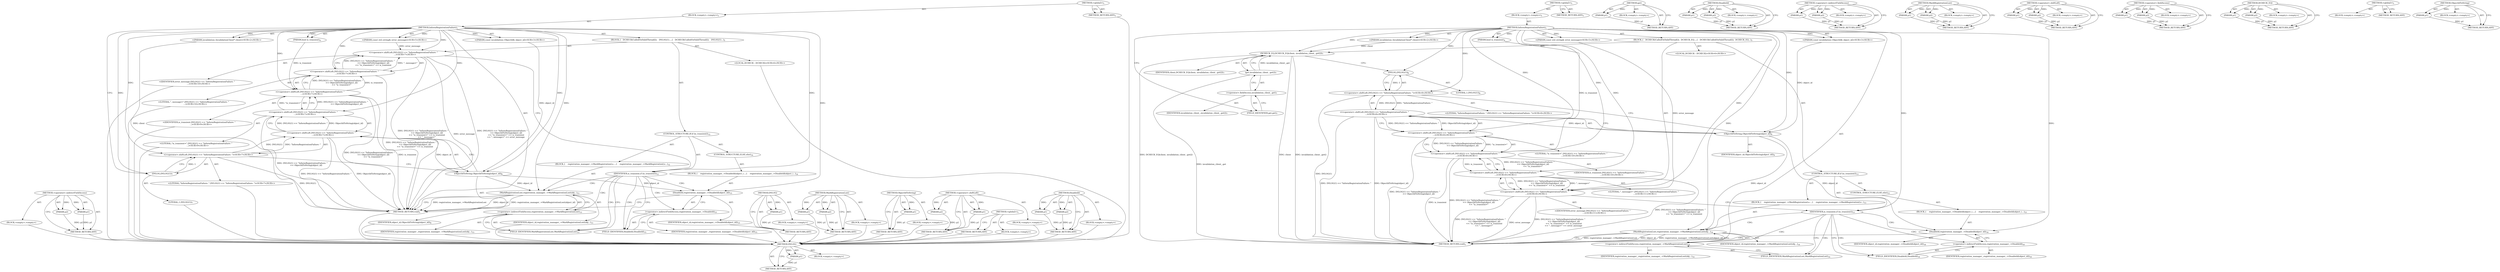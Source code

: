 digraph "ObjectIdToString" {
vulnerable_96 [label=<(METHOD,&lt;operator&gt;.indirectFieldAccess)>];
vulnerable_97 [label=<(PARAM,p1)>];
vulnerable_98 [label=<(PARAM,p2)>];
vulnerable_99 [label=<(BLOCK,&lt;empty&gt;,&lt;empty&gt;)>];
vulnerable_100 [label=<(METHOD_RETURN,ANY)>];
vulnerable_6 [label=<(METHOD,&lt;global&gt;)<SUB>1</SUB>>];
vulnerable_7 [label=<(BLOCK,&lt;empty&gt;,&lt;empty&gt;)<SUB>1</SUB>>];
vulnerable_8 [label=<(METHOD,InformRegistrationFailure)<SUB>1</SUB>>];
vulnerable_9 [label="<(PARAM,invalidation::InvalidationClient* client)<SUB>2</SUB>>"];
vulnerable_10 [label="<(PARAM,const invalidation::ObjectId&amp; object_id)<SUB>3</SUB>>"];
vulnerable_11 [label=<(PARAM,bool is_transient)<SUB>4</SUB>>];
vulnerable_12 [label="<(PARAM,const std::string&amp; error_message)<SUB>5</SUB>>"];
vulnerable_13 [label=<(BLOCK,{
   DCHECK(CalledOnValidThread());
   DVLOG(1)...,{
   DCHECK(CalledOnValidThread());
   DVLOG(1)...)<SUB>5</SUB>>];
vulnerable_14 [label="<(LOCAL,DCHECK : DCHECK)<SUB>6</SUB>>"];
vulnerable_15 [label="<(&lt;operator&gt;.shiftLeft,DVLOG(1) &lt;&lt; &quot;InformRegistrationFailure: &quot;
     ...)<SUB>7</SUB>>"];
vulnerable_16 [label="<(&lt;operator&gt;.shiftLeft,DVLOG(1) &lt;&lt; &quot;InformRegistrationFailure: &quot;
     ...)<SUB>7</SUB>>"];
vulnerable_17 [label="<(&lt;operator&gt;.shiftLeft,DVLOG(1) &lt;&lt; &quot;InformRegistrationFailure: &quot;
     ...)<SUB>7</SUB>>"];
vulnerable_18 [label="<(&lt;operator&gt;.shiftLeft,DVLOG(1) &lt;&lt; &quot;InformRegistrationFailure: &quot;
     ...)<SUB>7</SUB>>"];
vulnerable_19 [label="<(&lt;operator&gt;.shiftLeft,DVLOG(1) &lt;&lt; &quot;InformRegistrationFailure: &quot;
     ...)<SUB>7</SUB>>"];
vulnerable_20 [label="<(&lt;operator&gt;.shiftLeft,DVLOG(1) &lt;&lt; &quot;InformRegistrationFailure: &quot;)<SUB>7</SUB>>"];
vulnerable_21 [label=<(DVLOG,DVLOG(1))<SUB>7</SUB>>];
vulnerable_22 [label=<(LITERAL,1,DVLOG(1))<SUB>7</SUB>>];
vulnerable_23 [label="<(LITERAL,&quot;InformRegistrationFailure: &quot;,DVLOG(1) &lt;&lt; &quot;InformRegistrationFailure: &quot;)<SUB>7</SUB>>"];
vulnerable_24 [label=<(ObjectIdToString,ObjectIdToString(object_id))<SUB>8</SUB>>];
vulnerable_25 [label=<(IDENTIFIER,object_id,ObjectIdToString(object_id))<SUB>8</SUB>>];
vulnerable_26 [label="<(LITERAL,&quot;is_transient=&quot;,DVLOG(1) &lt;&lt; &quot;InformRegistrationFailure: &quot;
     ...)<SUB>9</SUB>>"];
vulnerable_27 [label="<(IDENTIFIER,is_transient,DVLOG(1) &lt;&lt; &quot;InformRegistrationFailure: &quot;
     ...)<SUB>9</SUB>>"];
vulnerable_28 [label="<(LITERAL,&quot;, message=&quot;,DVLOG(1) &lt;&lt; &quot;InformRegistrationFailure: &quot;
     ...)<SUB>10</SUB>>"];
vulnerable_29 [label="<(IDENTIFIER,error_message,DVLOG(1) &lt;&lt; &quot;InformRegistrationFailure: &quot;
     ...)<SUB>10</SUB>>"];
vulnerable_30 [label=<(CONTROL_STRUCTURE,IF,if (is_transient))<SUB>12</SUB>>];
vulnerable_31 [label=<(IDENTIFIER,is_transient,if (is_transient))<SUB>12</SUB>>];
vulnerable_32 [label=<(BLOCK,{
    registration_manager_-&gt;MarkRegistrationLo...,{
    registration_manager_-&gt;MarkRegistrationLo...)<SUB>12</SUB>>];
vulnerable_33 [label=<(MarkRegistrationLost,registration_manager_-&gt;MarkRegistrationLost(obj...)<SUB>13</SUB>>];
vulnerable_34 [label=<(&lt;operator&gt;.indirectFieldAccess,registration_manager_-&gt;MarkRegistrationLost)<SUB>13</SUB>>];
vulnerable_35 [label=<(IDENTIFIER,registration_manager_,registration_manager_-&gt;MarkRegistrationLost(obj...)<SUB>13</SUB>>];
vulnerable_36 [label=<(FIELD_IDENTIFIER,MarkRegistrationLost,MarkRegistrationLost)<SUB>13</SUB>>];
vulnerable_37 [label=<(IDENTIFIER,object_id,registration_manager_-&gt;MarkRegistrationLost(obj...)<SUB>13</SUB>>];
vulnerable_38 [label=<(CONTROL_STRUCTURE,ELSE,else)<SUB>14</SUB>>];
vulnerable_39 [label=<(BLOCK,{
    registration_manager_-&gt;DisableId(object_i...,{
    registration_manager_-&gt;DisableId(object_i...)<SUB>14</SUB>>];
vulnerable_40 [label=<(DisableId,registration_manager_-&gt;DisableId(object_id))<SUB>15</SUB>>];
vulnerable_41 [label=<(&lt;operator&gt;.indirectFieldAccess,registration_manager_-&gt;DisableId)<SUB>15</SUB>>];
vulnerable_42 [label=<(IDENTIFIER,registration_manager_,registration_manager_-&gt;DisableId(object_id))<SUB>15</SUB>>];
vulnerable_43 [label=<(FIELD_IDENTIFIER,DisableId,DisableId)<SUB>15</SUB>>];
vulnerable_44 [label=<(IDENTIFIER,object_id,registration_manager_-&gt;DisableId(object_id))<SUB>15</SUB>>];
vulnerable_45 [label=<(METHOD_RETURN,void)<SUB>1</SUB>>];
vulnerable_47 [label=<(METHOD_RETURN,ANY)<SUB>1</SUB>>];
vulnerable_83 [label=<(METHOD,DVLOG)>];
vulnerable_84 [label=<(PARAM,p1)>];
vulnerable_85 [label=<(BLOCK,&lt;empty&gt;,&lt;empty&gt;)>];
vulnerable_86 [label=<(METHOD_RETURN,ANY)>];
vulnerable_91 [label=<(METHOD,MarkRegistrationLost)>];
vulnerable_92 [label=<(PARAM,p1)>];
vulnerable_93 [label=<(PARAM,p2)>];
vulnerable_94 [label=<(BLOCK,&lt;empty&gt;,&lt;empty&gt;)>];
vulnerable_95 [label=<(METHOD_RETURN,ANY)>];
vulnerable_87 [label=<(METHOD,ObjectIdToString)>];
vulnerable_88 [label=<(PARAM,p1)>];
vulnerable_89 [label=<(BLOCK,&lt;empty&gt;,&lt;empty&gt;)>];
vulnerable_90 [label=<(METHOD_RETURN,ANY)>];
vulnerable_78 [label=<(METHOD,&lt;operator&gt;.shiftLeft)>];
vulnerable_79 [label=<(PARAM,p1)>];
vulnerable_80 [label=<(PARAM,p2)>];
vulnerable_81 [label=<(BLOCK,&lt;empty&gt;,&lt;empty&gt;)>];
vulnerable_82 [label=<(METHOD_RETURN,ANY)>];
vulnerable_72 [label=<(METHOD,&lt;global&gt;)<SUB>1</SUB>>];
vulnerable_73 [label=<(BLOCK,&lt;empty&gt;,&lt;empty&gt;)>];
vulnerable_74 [label=<(METHOD_RETURN,ANY)>];
vulnerable_101 [label=<(METHOD,DisableId)>];
vulnerable_102 [label=<(PARAM,p1)>];
vulnerable_103 [label=<(PARAM,p2)>];
vulnerable_104 [label=<(BLOCK,&lt;empty&gt;,&lt;empty&gt;)>];
vulnerable_105 [label=<(METHOD_RETURN,ANY)>];
fixed_103 [label=<(METHOD,DVLOG)>];
fixed_104 [label=<(PARAM,p1)>];
fixed_105 [label=<(BLOCK,&lt;empty&gt;,&lt;empty&gt;)>];
fixed_106 [label=<(METHOD_RETURN,ANY)>];
fixed_6 [label=<(METHOD,&lt;global&gt;)<SUB>1</SUB>>];
fixed_7 [label=<(BLOCK,&lt;empty&gt;,&lt;empty&gt;)<SUB>1</SUB>>];
fixed_8 [label=<(METHOD,InformRegistrationFailure)<SUB>1</SUB>>];
fixed_9 [label="<(PARAM,invalidation::InvalidationClient* client)<SUB>2</SUB>>"];
fixed_10 [label="<(PARAM,const invalidation::ObjectId&amp; object_id)<SUB>3</SUB>>"];
fixed_11 [label=<(PARAM,bool is_transient)<SUB>4</SUB>>];
fixed_12 [label="<(PARAM,const std::string&amp; error_message)<SUB>5</SUB>>"];
fixed_13 [label=<(BLOCK,{
   DCHECK(CalledOnValidThread());
  DCHECK_EQ...,{
   DCHECK(CalledOnValidThread());
  DCHECK_EQ...)<SUB>5</SUB>>];
fixed_14 [label="<(LOCAL,DCHECK : DCHECK)<SUB>6</SUB>>"];
fixed_15 [label=<(DCHECK_EQ,DCHECK_EQ(client, invalidation_client_.get()))<SUB>7</SUB>>];
fixed_16 [label=<(IDENTIFIER,client,DCHECK_EQ(client, invalidation_client_.get()))<SUB>7</SUB>>];
fixed_17 [label=<(get,invalidation_client_.get())<SUB>7</SUB>>];
fixed_18 [label=<(&lt;operator&gt;.fieldAccess,invalidation_client_.get)<SUB>7</SUB>>];
fixed_19 [label=<(IDENTIFIER,invalidation_client_,invalidation_client_.get())<SUB>7</SUB>>];
fixed_20 [label=<(FIELD_IDENTIFIER,get,get)<SUB>7</SUB>>];
fixed_21 [label="<(&lt;operator&gt;.shiftLeft,DVLOG(1) &lt;&lt; &quot;InformRegistrationFailure: &quot;
     ...)<SUB>8</SUB>>"];
fixed_22 [label="<(&lt;operator&gt;.shiftLeft,DVLOG(1) &lt;&lt; &quot;InformRegistrationFailure: &quot;
     ...)<SUB>8</SUB>>"];
fixed_23 [label="<(&lt;operator&gt;.shiftLeft,DVLOG(1) &lt;&lt; &quot;InformRegistrationFailure: &quot;
     ...)<SUB>8</SUB>>"];
fixed_24 [label="<(&lt;operator&gt;.shiftLeft,DVLOG(1) &lt;&lt; &quot;InformRegistrationFailure: &quot;
     ...)<SUB>8</SUB>>"];
fixed_25 [label="<(&lt;operator&gt;.shiftLeft,DVLOG(1) &lt;&lt; &quot;InformRegistrationFailure: &quot;
     ...)<SUB>8</SUB>>"];
fixed_26 [label="<(&lt;operator&gt;.shiftLeft,DVLOG(1) &lt;&lt; &quot;InformRegistrationFailure: &quot;)<SUB>8</SUB>>"];
fixed_27 [label=<(DVLOG,DVLOG(1))<SUB>8</SUB>>];
fixed_28 [label=<(LITERAL,1,DVLOG(1))<SUB>8</SUB>>];
fixed_29 [label="<(LITERAL,&quot;InformRegistrationFailure: &quot;,DVLOG(1) &lt;&lt; &quot;InformRegistrationFailure: &quot;)<SUB>8</SUB>>"];
fixed_30 [label=<(ObjectIdToString,ObjectIdToString(object_id))<SUB>9</SUB>>];
fixed_31 [label=<(IDENTIFIER,object_id,ObjectIdToString(object_id))<SUB>9</SUB>>];
fixed_32 [label="<(LITERAL,&quot;is_transient=&quot;,DVLOG(1) &lt;&lt; &quot;InformRegistrationFailure: &quot;
     ...)<SUB>10</SUB>>"];
fixed_33 [label="<(IDENTIFIER,is_transient,DVLOG(1) &lt;&lt; &quot;InformRegistrationFailure: &quot;
     ...)<SUB>10</SUB>>"];
fixed_34 [label="<(LITERAL,&quot;, message=&quot;,DVLOG(1) &lt;&lt; &quot;InformRegistrationFailure: &quot;
     ...)<SUB>11</SUB>>"];
fixed_35 [label="<(IDENTIFIER,error_message,DVLOG(1) &lt;&lt; &quot;InformRegistrationFailure: &quot;
     ...)<SUB>11</SUB>>"];
fixed_36 [label=<(CONTROL_STRUCTURE,IF,if (is_transient))<SUB>13</SUB>>];
fixed_37 [label=<(IDENTIFIER,is_transient,if (is_transient))<SUB>13</SUB>>];
fixed_38 [label=<(BLOCK,{
    registration_manager_-&gt;MarkRegistrationLo...,{
    registration_manager_-&gt;MarkRegistrationLo...)<SUB>13</SUB>>];
fixed_39 [label=<(MarkRegistrationLost,registration_manager_-&gt;MarkRegistrationLost(obj...)<SUB>14</SUB>>];
fixed_40 [label=<(&lt;operator&gt;.indirectFieldAccess,registration_manager_-&gt;MarkRegistrationLost)<SUB>14</SUB>>];
fixed_41 [label=<(IDENTIFIER,registration_manager_,registration_manager_-&gt;MarkRegistrationLost(obj...)<SUB>14</SUB>>];
fixed_42 [label=<(FIELD_IDENTIFIER,MarkRegistrationLost,MarkRegistrationLost)<SUB>14</SUB>>];
fixed_43 [label=<(IDENTIFIER,object_id,registration_manager_-&gt;MarkRegistrationLost(obj...)<SUB>14</SUB>>];
fixed_44 [label=<(CONTROL_STRUCTURE,ELSE,else)<SUB>15</SUB>>];
fixed_45 [label=<(BLOCK,{
    registration_manager_-&gt;DisableId(object_i...,{
    registration_manager_-&gt;DisableId(object_i...)<SUB>15</SUB>>];
fixed_46 [label=<(DisableId,registration_manager_-&gt;DisableId(object_id))<SUB>16</SUB>>];
fixed_47 [label=<(&lt;operator&gt;.indirectFieldAccess,registration_manager_-&gt;DisableId)<SUB>16</SUB>>];
fixed_48 [label=<(IDENTIFIER,registration_manager_,registration_manager_-&gt;DisableId(object_id))<SUB>16</SUB>>];
fixed_49 [label=<(FIELD_IDENTIFIER,DisableId,DisableId)<SUB>16</SUB>>];
fixed_50 [label=<(IDENTIFIER,object_id,registration_manager_-&gt;DisableId(object_id))<SUB>16</SUB>>];
fixed_51 [label=<(METHOD_RETURN,void)<SUB>1</SUB>>];
fixed_53 [label=<(METHOD_RETURN,ANY)<SUB>1</SUB>>];
fixed_89 [label=<(METHOD,get)>];
fixed_90 [label=<(PARAM,p1)>];
fixed_91 [label=<(BLOCK,&lt;empty&gt;,&lt;empty&gt;)>];
fixed_92 [label=<(METHOD_RETURN,ANY)>];
fixed_121 [label=<(METHOD,DisableId)>];
fixed_122 [label=<(PARAM,p1)>];
fixed_123 [label=<(PARAM,p2)>];
fixed_124 [label=<(BLOCK,&lt;empty&gt;,&lt;empty&gt;)>];
fixed_125 [label=<(METHOD_RETURN,ANY)>];
fixed_116 [label=<(METHOD,&lt;operator&gt;.indirectFieldAccess)>];
fixed_117 [label=<(PARAM,p1)>];
fixed_118 [label=<(PARAM,p2)>];
fixed_119 [label=<(BLOCK,&lt;empty&gt;,&lt;empty&gt;)>];
fixed_120 [label=<(METHOD_RETURN,ANY)>];
fixed_111 [label=<(METHOD,MarkRegistrationLost)>];
fixed_112 [label=<(PARAM,p1)>];
fixed_113 [label=<(PARAM,p2)>];
fixed_114 [label=<(BLOCK,&lt;empty&gt;,&lt;empty&gt;)>];
fixed_115 [label=<(METHOD_RETURN,ANY)>];
fixed_98 [label=<(METHOD,&lt;operator&gt;.shiftLeft)>];
fixed_99 [label=<(PARAM,p1)>];
fixed_100 [label=<(PARAM,p2)>];
fixed_101 [label=<(BLOCK,&lt;empty&gt;,&lt;empty&gt;)>];
fixed_102 [label=<(METHOD_RETURN,ANY)>];
fixed_93 [label=<(METHOD,&lt;operator&gt;.fieldAccess)>];
fixed_94 [label=<(PARAM,p1)>];
fixed_95 [label=<(PARAM,p2)>];
fixed_96 [label=<(BLOCK,&lt;empty&gt;,&lt;empty&gt;)>];
fixed_97 [label=<(METHOD_RETURN,ANY)>];
fixed_84 [label=<(METHOD,DCHECK_EQ)>];
fixed_85 [label=<(PARAM,p1)>];
fixed_86 [label=<(PARAM,p2)>];
fixed_87 [label=<(BLOCK,&lt;empty&gt;,&lt;empty&gt;)>];
fixed_88 [label=<(METHOD_RETURN,ANY)>];
fixed_78 [label=<(METHOD,&lt;global&gt;)<SUB>1</SUB>>];
fixed_79 [label=<(BLOCK,&lt;empty&gt;,&lt;empty&gt;)>];
fixed_80 [label=<(METHOD_RETURN,ANY)>];
fixed_107 [label=<(METHOD,ObjectIdToString)>];
fixed_108 [label=<(PARAM,p1)>];
fixed_109 [label=<(BLOCK,&lt;empty&gt;,&lt;empty&gt;)>];
fixed_110 [label=<(METHOD_RETURN,ANY)>];
vulnerable_96 -> vulnerable_97  [key=0, label="AST: "];
vulnerable_96 -> vulnerable_97  [key=1, label="DDG: "];
vulnerable_96 -> vulnerable_99  [key=0, label="AST: "];
vulnerable_96 -> vulnerable_98  [key=0, label="AST: "];
vulnerable_96 -> vulnerable_98  [key=1, label="DDG: "];
vulnerable_96 -> vulnerable_100  [key=0, label="AST: "];
vulnerable_96 -> vulnerable_100  [key=1, label="CFG: "];
vulnerable_97 -> vulnerable_100  [key=0, label="DDG: p1"];
vulnerable_98 -> vulnerable_100  [key=0, label="DDG: p2"];
vulnerable_99 -> fixed_103  [key=0];
vulnerable_100 -> fixed_103  [key=0];
vulnerable_6 -> vulnerable_7  [key=0, label="AST: "];
vulnerable_6 -> vulnerable_47  [key=0, label="AST: "];
vulnerable_6 -> vulnerable_47  [key=1, label="CFG: "];
vulnerable_7 -> vulnerable_8  [key=0, label="AST: "];
vulnerable_8 -> vulnerable_9  [key=0, label="AST: "];
vulnerable_8 -> vulnerable_9  [key=1, label="DDG: "];
vulnerable_8 -> vulnerable_10  [key=0, label="AST: "];
vulnerable_8 -> vulnerable_10  [key=1, label="DDG: "];
vulnerable_8 -> vulnerable_11  [key=0, label="AST: "];
vulnerable_8 -> vulnerable_11  [key=1, label="DDG: "];
vulnerable_8 -> vulnerable_12  [key=0, label="AST: "];
vulnerable_8 -> vulnerable_12  [key=1, label="DDG: "];
vulnerable_8 -> vulnerable_13  [key=0, label="AST: "];
vulnerable_8 -> vulnerable_45  [key=0, label="AST: "];
vulnerable_8 -> vulnerable_21  [key=0, label="CFG: "];
vulnerable_8 -> vulnerable_21  [key=1, label="DDG: "];
vulnerable_8 -> vulnerable_15  [key=0, label="DDG: "];
vulnerable_8 -> vulnerable_31  [key=0, label="DDG: "];
vulnerable_8 -> vulnerable_16  [key=0, label="DDG: "];
vulnerable_8 -> vulnerable_17  [key=0, label="DDG: "];
vulnerable_8 -> vulnerable_33  [key=0, label="DDG: "];
vulnerable_8 -> vulnerable_18  [key=0, label="DDG: "];
vulnerable_8 -> vulnerable_40  [key=0, label="DDG: "];
vulnerable_8 -> vulnerable_20  [key=0, label="DDG: "];
vulnerable_8 -> vulnerable_24  [key=0, label="DDG: "];
vulnerable_9 -> vulnerable_45  [key=0, label="DDG: client"];
vulnerable_10 -> vulnerable_24  [key=0, label="DDG: object_id"];
vulnerable_11 -> vulnerable_17  [key=0, label="DDG: is_transient"];
vulnerable_12 -> vulnerable_15  [key=0, label="DDG: error_message"];
vulnerable_13 -> vulnerable_14  [key=0, label="AST: "];
vulnerable_13 -> vulnerable_15  [key=0, label="AST: "];
vulnerable_13 -> vulnerable_30  [key=0, label="AST: "];
vulnerable_14 -> fixed_103  [key=0];
vulnerable_15 -> vulnerable_16  [key=0, label="AST: "];
vulnerable_15 -> vulnerable_29  [key=0, label="AST: "];
vulnerable_15 -> vulnerable_31  [key=0, label="CFG: "];
vulnerable_15 -> vulnerable_45  [key=0, label="DDG: DVLOG(1) &lt;&lt; &quot;InformRegistrationFailure: &quot;
            &lt;&lt; ObjectIdToString(object_id)
            &lt;&lt; &quot;is_transient=&quot; &lt;&lt; is_transient
           &lt;&lt; &quot;, message=&quot;"];
vulnerable_15 -> vulnerable_45  [key=1, label="DDG: error_message"];
vulnerable_15 -> vulnerable_45  [key=2, label="DDG: DVLOG(1) &lt;&lt; &quot;InformRegistrationFailure: &quot;
            &lt;&lt; ObjectIdToString(object_id)
            &lt;&lt; &quot;is_transient=&quot; &lt;&lt; is_transient
           &lt;&lt; &quot;, message=&quot; &lt;&lt; error_message"];
vulnerable_16 -> vulnerable_17  [key=0, label="AST: "];
vulnerable_16 -> vulnerable_28  [key=0, label="AST: "];
vulnerable_16 -> vulnerable_15  [key=0, label="CFG: "];
vulnerable_16 -> vulnerable_15  [key=1, label="DDG: DVLOG(1) &lt;&lt; &quot;InformRegistrationFailure: &quot;
            &lt;&lt; ObjectIdToString(object_id)
            &lt;&lt; &quot;is_transient=&quot; &lt;&lt; is_transient"];
vulnerable_16 -> vulnerable_15  [key=2, label="DDG: &quot;, message=&quot;"];
vulnerable_16 -> vulnerable_45  [key=0, label="DDG: DVLOG(1) &lt;&lt; &quot;InformRegistrationFailure: &quot;
            &lt;&lt; ObjectIdToString(object_id)
            &lt;&lt; &quot;is_transient=&quot; &lt;&lt; is_transient"];
vulnerable_17 -> vulnerable_18  [key=0, label="AST: "];
vulnerable_17 -> vulnerable_27  [key=0, label="AST: "];
vulnerable_17 -> vulnerable_16  [key=0, label="CFG: "];
vulnerable_17 -> vulnerable_16  [key=1, label="DDG: DVLOG(1) &lt;&lt; &quot;InformRegistrationFailure: &quot;
            &lt;&lt; ObjectIdToString(object_id)
            &lt;&lt; &quot;is_transient=&quot;"];
vulnerable_17 -> vulnerable_16  [key=2, label="DDG: is_transient"];
vulnerable_17 -> vulnerable_45  [key=0, label="DDG: DVLOG(1) &lt;&lt; &quot;InformRegistrationFailure: &quot;
            &lt;&lt; ObjectIdToString(object_id)
            &lt;&lt; &quot;is_transient=&quot;"];
vulnerable_17 -> vulnerable_45  [key=1, label="DDG: is_transient"];
vulnerable_18 -> vulnerable_19  [key=0, label="AST: "];
vulnerable_18 -> vulnerable_26  [key=0, label="AST: "];
vulnerable_18 -> vulnerable_17  [key=0, label="CFG: "];
vulnerable_18 -> vulnerable_17  [key=1, label="DDG: DVLOG(1) &lt;&lt; &quot;InformRegistrationFailure: &quot;
            &lt;&lt; ObjectIdToString(object_id)"];
vulnerable_18 -> vulnerable_17  [key=2, label="DDG: &quot;is_transient=&quot;"];
vulnerable_18 -> vulnerable_45  [key=0, label="DDG: DVLOG(1) &lt;&lt; &quot;InformRegistrationFailure: &quot;
            &lt;&lt; ObjectIdToString(object_id)"];
vulnerable_19 -> vulnerable_20  [key=0, label="AST: "];
vulnerable_19 -> vulnerable_24  [key=0, label="AST: "];
vulnerable_19 -> vulnerable_18  [key=0, label="CFG: "];
vulnerable_19 -> vulnerable_18  [key=1, label="DDG: DVLOG(1) &lt;&lt; &quot;InformRegistrationFailure: &quot;"];
vulnerable_19 -> vulnerable_18  [key=2, label="DDG: ObjectIdToString(object_id)"];
vulnerable_19 -> vulnerable_45  [key=0, label="DDG: DVLOG(1) &lt;&lt; &quot;InformRegistrationFailure: &quot;"];
vulnerable_19 -> vulnerable_45  [key=1, label="DDG: ObjectIdToString(object_id)"];
vulnerable_20 -> vulnerable_21  [key=0, label="AST: "];
vulnerable_20 -> vulnerable_23  [key=0, label="AST: "];
vulnerable_20 -> vulnerable_24  [key=0, label="CFG: "];
vulnerable_20 -> vulnerable_45  [key=0, label="DDG: DVLOG(1)"];
vulnerable_20 -> vulnerable_19  [key=0, label="DDG: DVLOG(1)"];
vulnerable_20 -> vulnerable_19  [key=1, label="DDG: &quot;InformRegistrationFailure: &quot;"];
vulnerable_21 -> vulnerable_22  [key=0, label="AST: "];
vulnerable_21 -> vulnerable_20  [key=0, label="CFG: "];
vulnerable_21 -> vulnerable_20  [key=1, label="DDG: 1"];
vulnerable_22 -> fixed_103  [key=0];
vulnerable_23 -> fixed_103  [key=0];
vulnerable_24 -> vulnerable_25  [key=0, label="AST: "];
vulnerable_24 -> vulnerable_19  [key=0, label="CFG: "];
vulnerable_24 -> vulnerable_19  [key=1, label="DDG: object_id"];
vulnerable_24 -> vulnerable_33  [key=0, label="DDG: object_id"];
vulnerable_24 -> vulnerable_40  [key=0, label="DDG: object_id"];
vulnerable_25 -> fixed_103  [key=0];
vulnerable_26 -> fixed_103  [key=0];
vulnerable_27 -> fixed_103  [key=0];
vulnerable_28 -> fixed_103  [key=0];
vulnerable_29 -> fixed_103  [key=0];
vulnerable_30 -> vulnerable_31  [key=0, label="AST: "];
vulnerable_30 -> vulnerable_32  [key=0, label="AST: "];
vulnerable_30 -> vulnerable_38  [key=0, label="AST: "];
vulnerable_31 -> vulnerable_36  [key=0, label="CFG: "];
vulnerable_31 -> vulnerable_36  [key=1, label="CDG: "];
vulnerable_31 -> vulnerable_43  [key=0, label="CFG: "];
vulnerable_31 -> vulnerable_43  [key=1, label="CDG: "];
vulnerable_31 -> vulnerable_40  [key=0, label="CDG: "];
vulnerable_31 -> vulnerable_34  [key=0, label="CDG: "];
vulnerable_31 -> vulnerable_33  [key=0, label="CDG: "];
vulnerable_31 -> vulnerable_41  [key=0, label="CDG: "];
vulnerable_32 -> vulnerable_33  [key=0, label="AST: "];
vulnerable_33 -> vulnerable_34  [key=0, label="AST: "];
vulnerable_33 -> vulnerable_37  [key=0, label="AST: "];
vulnerable_33 -> vulnerable_45  [key=0, label="CFG: "];
vulnerable_33 -> vulnerable_45  [key=1, label="DDG: registration_manager_-&gt;MarkRegistrationLost"];
vulnerable_33 -> vulnerable_45  [key=2, label="DDG: object_id"];
vulnerable_33 -> vulnerable_45  [key=3, label="DDG: registration_manager_-&gt;MarkRegistrationLost(object_id)"];
vulnerable_34 -> vulnerable_35  [key=0, label="AST: "];
vulnerable_34 -> vulnerable_36  [key=0, label="AST: "];
vulnerable_34 -> vulnerable_33  [key=0, label="CFG: "];
vulnerable_35 -> fixed_103  [key=0];
vulnerable_36 -> vulnerable_34  [key=0, label="CFG: "];
vulnerable_37 -> fixed_103  [key=0];
vulnerable_38 -> vulnerable_39  [key=0, label="AST: "];
vulnerable_39 -> vulnerable_40  [key=0, label="AST: "];
vulnerable_40 -> vulnerable_41  [key=0, label="AST: "];
vulnerable_40 -> vulnerable_44  [key=0, label="AST: "];
vulnerable_40 -> vulnerable_45  [key=0, label="CFG: "];
vulnerable_41 -> vulnerable_42  [key=0, label="AST: "];
vulnerable_41 -> vulnerable_43  [key=0, label="AST: "];
vulnerable_41 -> vulnerable_40  [key=0, label="CFG: "];
vulnerable_42 -> fixed_103  [key=0];
vulnerable_43 -> vulnerable_41  [key=0, label="CFG: "];
vulnerable_44 -> fixed_103  [key=0];
vulnerable_45 -> fixed_103  [key=0];
vulnerable_47 -> fixed_103  [key=0];
vulnerable_83 -> vulnerable_84  [key=0, label="AST: "];
vulnerable_83 -> vulnerable_84  [key=1, label="DDG: "];
vulnerable_83 -> vulnerable_85  [key=0, label="AST: "];
vulnerable_83 -> vulnerable_86  [key=0, label="AST: "];
vulnerable_83 -> vulnerable_86  [key=1, label="CFG: "];
vulnerable_84 -> vulnerable_86  [key=0, label="DDG: p1"];
vulnerable_85 -> fixed_103  [key=0];
vulnerable_86 -> fixed_103  [key=0];
vulnerable_91 -> vulnerable_92  [key=0, label="AST: "];
vulnerable_91 -> vulnerable_92  [key=1, label="DDG: "];
vulnerable_91 -> vulnerable_94  [key=0, label="AST: "];
vulnerable_91 -> vulnerable_93  [key=0, label="AST: "];
vulnerable_91 -> vulnerable_93  [key=1, label="DDG: "];
vulnerable_91 -> vulnerable_95  [key=0, label="AST: "];
vulnerable_91 -> vulnerable_95  [key=1, label="CFG: "];
vulnerable_92 -> vulnerable_95  [key=0, label="DDG: p1"];
vulnerable_93 -> vulnerable_95  [key=0, label="DDG: p2"];
vulnerable_94 -> fixed_103  [key=0];
vulnerable_95 -> fixed_103  [key=0];
vulnerable_87 -> vulnerable_88  [key=0, label="AST: "];
vulnerable_87 -> vulnerable_88  [key=1, label="DDG: "];
vulnerable_87 -> vulnerable_89  [key=0, label="AST: "];
vulnerable_87 -> vulnerable_90  [key=0, label="AST: "];
vulnerable_87 -> vulnerable_90  [key=1, label="CFG: "];
vulnerable_88 -> vulnerable_90  [key=0, label="DDG: p1"];
vulnerable_89 -> fixed_103  [key=0];
vulnerable_90 -> fixed_103  [key=0];
vulnerable_78 -> vulnerable_79  [key=0, label="AST: "];
vulnerable_78 -> vulnerable_79  [key=1, label="DDG: "];
vulnerable_78 -> vulnerable_81  [key=0, label="AST: "];
vulnerable_78 -> vulnerable_80  [key=0, label="AST: "];
vulnerable_78 -> vulnerable_80  [key=1, label="DDG: "];
vulnerable_78 -> vulnerable_82  [key=0, label="AST: "];
vulnerable_78 -> vulnerable_82  [key=1, label="CFG: "];
vulnerable_79 -> vulnerable_82  [key=0, label="DDG: p1"];
vulnerable_80 -> vulnerable_82  [key=0, label="DDG: p2"];
vulnerable_81 -> fixed_103  [key=0];
vulnerable_82 -> fixed_103  [key=0];
vulnerable_72 -> vulnerable_73  [key=0, label="AST: "];
vulnerable_72 -> vulnerable_74  [key=0, label="AST: "];
vulnerable_72 -> vulnerable_74  [key=1, label="CFG: "];
vulnerable_73 -> fixed_103  [key=0];
vulnerable_74 -> fixed_103  [key=0];
vulnerable_101 -> vulnerable_102  [key=0, label="AST: "];
vulnerable_101 -> vulnerable_102  [key=1, label="DDG: "];
vulnerable_101 -> vulnerable_104  [key=0, label="AST: "];
vulnerable_101 -> vulnerable_103  [key=0, label="AST: "];
vulnerable_101 -> vulnerable_103  [key=1, label="DDG: "];
vulnerable_101 -> vulnerable_105  [key=0, label="AST: "];
vulnerable_101 -> vulnerable_105  [key=1, label="CFG: "];
vulnerable_102 -> vulnerable_105  [key=0, label="DDG: p1"];
vulnerable_103 -> vulnerable_105  [key=0, label="DDG: p2"];
vulnerable_104 -> fixed_103  [key=0];
vulnerable_105 -> fixed_103  [key=0];
fixed_103 -> fixed_104  [key=0, label="AST: "];
fixed_103 -> fixed_104  [key=1, label="DDG: "];
fixed_103 -> fixed_105  [key=0, label="AST: "];
fixed_103 -> fixed_106  [key=0, label="AST: "];
fixed_103 -> fixed_106  [key=1, label="CFG: "];
fixed_104 -> fixed_106  [key=0, label="DDG: p1"];
fixed_6 -> fixed_7  [key=0, label="AST: "];
fixed_6 -> fixed_53  [key=0, label="AST: "];
fixed_6 -> fixed_53  [key=1, label="CFG: "];
fixed_7 -> fixed_8  [key=0, label="AST: "];
fixed_8 -> fixed_9  [key=0, label="AST: "];
fixed_8 -> fixed_9  [key=1, label="DDG: "];
fixed_8 -> fixed_10  [key=0, label="AST: "];
fixed_8 -> fixed_10  [key=1, label="DDG: "];
fixed_8 -> fixed_11  [key=0, label="AST: "];
fixed_8 -> fixed_11  [key=1, label="DDG: "];
fixed_8 -> fixed_12  [key=0, label="AST: "];
fixed_8 -> fixed_12  [key=1, label="DDG: "];
fixed_8 -> fixed_13  [key=0, label="AST: "];
fixed_8 -> fixed_51  [key=0, label="AST: "];
fixed_8 -> fixed_20  [key=0, label="CFG: "];
fixed_8 -> fixed_15  [key=0, label="DDG: "];
fixed_8 -> fixed_21  [key=0, label="DDG: "];
fixed_8 -> fixed_37  [key=0, label="DDG: "];
fixed_8 -> fixed_22  [key=0, label="DDG: "];
fixed_8 -> fixed_23  [key=0, label="DDG: "];
fixed_8 -> fixed_39  [key=0, label="DDG: "];
fixed_8 -> fixed_24  [key=0, label="DDG: "];
fixed_8 -> fixed_46  [key=0, label="DDG: "];
fixed_8 -> fixed_26  [key=0, label="DDG: "];
fixed_8 -> fixed_30  [key=0, label="DDG: "];
fixed_8 -> fixed_27  [key=0, label="DDG: "];
fixed_9 -> fixed_15  [key=0, label="DDG: client"];
fixed_10 -> fixed_30  [key=0, label="DDG: object_id"];
fixed_11 -> fixed_23  [key=0, label="DDG: is_transient"];
fixed_12 -> fixed_21  [key=0, label="DDG: error_message"];
fixed_13 -> fixed_14  [key=0, label="AST: "];
fixed_13 -> fixed_15  [key=0, label="AST: "];
fixed_13 -> fixed_21  [key=0, label="AST: "];
fixed_13 -> fixed_36  [key=0, label="AST: "];
fixed_15 -> fixed_16  [key=0, label="AST: "];
fixed_15 -> fixed_17  [key=0, label="AST: "];
fixed_15 -> fixed_27  [key=0, label="CFG: "];
fixed_15 -> fixed_51  [key=0, label="DDG: client"];
fixed_15 -> fixed_51  [key=1, label="DDG: invalidation_client_.get()"];
fixed_15 -> fixed_51  [key=2, label="DDG: DCHECK_EQ(client, invalidation_client_.get())"];
fixed_17 -> fixed_18  [key=0, label="AST: "];
fixed_17 -> fixed_15  [key=0, label="CFG: "];
fixed_17 -> fixed_15  [key=1, label="DDG: invalidation_client_.get"];
fixed_17 -> fixed_51  [key=0, label="DDG: invalidation_client_.get"];
fixed_18 -> fixed_19  [key=0, label="AST: "];
fixed_18 -> fixed_20  [key=0, label="AST: "];
fixed_18 -> fixed_17  [key=0, label="CFG: "];
fixed_20 -> fixed_18  [key=0, label="CFG: "];
fixed_21 -> fixed_22  [key=0, label="AST: "];
fixed_21 -> fixed_35  [key=0, label="AST: "];
fixed_21 -> fixed_37  [key=0, label="CFG: "];
fixed_21 -> fixed_51  [key=0, label="DDG: DVLOG(1) &lt;&lt; &quot;InformRegistrationFailure: &quot;
            &lt;&lt; ObjectIdToString(object_id)
            &lt;&lt; &quot;is_transient=&quot; &lt;&lt; is_transient
           &lt;&lt; &quot;, message=&quot;"];
fixed_21 -> fixed_51  [key=1, label="DDG: error_message"];
fixed_21 -> fixed_51  [key=2, label="DDG: DVLOG(1) &lt;&lt; &quot;InformRegistrationFailure: &quot;
            &lt;&lt; ObjectIdToString(object_id)
            &lt;&lt; &quot;is_transient=&quot; &lt;&lt; is_transient
           &lt;&lt; &quot;, message=&quot; &lt;&lt; error_message"];
fixed_22 -> fixed_23  [key=0, label="AST: "];
fixed_22 -> fixed_34  [key=0, label="AST: "];
fixed_22 -> fixed_21  [key=0, label="CFG: "];
fixed_22 -> fixed_21  [key=1, label="DDG: DVLOG(1) &lt;&lt; &quot;InformRegistrationFailure: &quot;
            &lt;&lt; ObjectIdToString(object_id)
            &lt;&lt; &quot;is_transient=&quot; &lt;&lt; is_transient"];
fixed_22 -> fixed_21  [key=2, label="DDG: &quot;, message=&quot;"];
fixed_22 -> fixed_51  [key=0, label="DDG: DVLOG(1) &lt;&lt; &quot;InformRegistrationFailure: &quot;
            &lt;&lt; ObjectIdToString(object_id)
            &lt;&lt; &quot;is_transient=&quot; &lt;&lt; is_transient"];
fixed_23 -> fixed_24  [key=0, label="AST: "];
fixed_23 -> fixed_33  [key=0, label="AST: "];
fixed_23 -> fixed_22  [key=0, label="CFG: "];
fixed_23 -> fixed_22  [key=1, label="DDG: DVLOG(1) &lt;&lt; &quot;InformRegistrationFailure: &quot;
            &lt;&lt; ObjectIdToString(object_id)
            &lt;&lt; &quot;is_transient=&quot;"];
fixed_23 -> fixed_22  [key=2, label="DDG: is_transient"];
fixed_23 -> fixed_51  [key=0, label="DDG: DVLOG(1) &lt;&lt; &quot;InformRegistrationFailure: &quot;
            &lt;&lt; ObjectIdToString(object_id)
            &lt;&lt; &quot;is_transient=&quot;"];
fixed_23 -> fixed_51  [key=1, label="DDG: is_transient"];
fixed_24 -> fixed_25  [key=0, label="AST: "];
fixed_24 -> fixed_32  [key=0, label="AST: "];
fixed_24 -> fixed_23  [key=0, label="CFG: "];
fixed_24 -> fixed_23  [key=1, label="DDG: DVLOG(1) &lt;&lt; &quot;InformRegistrationFailure: &quot;
            &lt;&lt; ObjectIdToString(object_id)"];
fixed_24 -> fixed_23  [key=2, label="DDG: &quot;is_transient=&quot;"];
fixed_24 -> fixed_51  [key=0, label="DDG: DVLOG(1) &lt;&lt; &quot;InformRegistrationFailure: &quot;
            &lt;&lt; ObjectIdToString(object_id)"];
fixed_25 -> fixed_26  [key=0, label="AST: "];
fixed_25 -> fixed_30  [key=0, label="AST: "];
fixed_25 -> fixed_24  [key=0, label="CFG: "];
fixed_25 -> fixed_24  [key=1, label="DDG: DVLOG(1) &lt;&lt; &quot;InformRegistrationFailure: &quot;"];
fixed_25 -> fixed_24  [key=2, label="DDG: ObjectIdToString(object_id)"];
fixed_25 -> fixed_51  [key=0, label="DDG: DVLOG(1) &lt;&lt; &quot;InformRegistrationFailure: &quot;"];
fixed_25 -> fixed_51  [key=1, label="DDG: ObjectIdToString(object_id)"];
fixed_26 -> fixed_27  [key=0, label="AST: "];
fixed_26 -> fixed_29  [key=0, label="AST: "];
fixed_26 -> fixed_30  [key=0, label="CFG: "];
fixed_26 -> fixed_51  [key=0, label="DDG: DVLOG(1)"];
fixed_26 -> fixed_25  [key=0, label="DDG: DVLOG(1)"];
fixed_26 -> fixed_25  [key=1, label="DDG: &quot;InformRegistrationFailure: &quot;"];
fixed_27 -> fixed_28  [key=0, label="AST: "];
fixed_27 -> fixed_26  [key=0, label="CFG: "];
fixed_27 -> fixed_26  [key=1, label="DDG: 1"];
fixed_30 -> fixed_31  [key=0, label="AST: "];
fixed_30 -> fixed_25  [key=0, label="CFG: "];
fixed_30 -> fixed_25  [key=1, label="DDG: object_id"];
fixed_30 -> fixed_39  [key=0, label="DDG: object_id"];
fixed_30 -> fixed_46  [key=0, label="DDG: object_id"];
fixed_36 -> fixed_37  [key=0, label="AST: "];
fixed_36 -> fixed_38  [key=0, label="AST: "];
fixed_36 -> fixed_44  [key=0, label="AST: "];
fixed_37 -> fixed_42  [key=0, label="CFG: "];
fixed_37 -> fixed_42  [key=1, label="CDG: "];
fixed_37 -> fixed_49  [key=0, label="CFG: "];
fixed_37 -> fixed_49  [key=1, label="CDG: "];
fixed_37 -> fixed_40  [key=0, label="CDG: "];
fixed_37 -> fixed_47  [key=0, label="CDG: "];
fixed_37 -> fixed_39  [key=0, label="CDG: "];
fixed_37 -> fixed_46  [key=0, label="CDG: "];
fixed_38 -> fixed_39  [key=0, label="AST: "];
fixed_39 -> fixed_40  [key=0, label="AST: "];
fixed_39 -> fixed_43  [key=0, label="AST: "];
fixed_39 -> fixed_51  [key=0, label="CFG: "];
fixed_39 -> fixed_51  [key=1, label="DDG: registration_manager_-&gt;MarkRegistrationLost"];
fixed_39 -> fixed_51  [key=2, label="DDG: object_id"];
fixed_39 -> fixed_51  [key=3, label="DDG: registration_manager_-&gt;MarkRegistrationLost(object_id)"];
fixed_40 -> fixed_41  [key=0, label="AST: "];
fixed_40 -> fixed_42  [key=0, label="AST: "];
fixed_40 -> fixed_39  [key=0, label="CFG: "];
fixed_42 -> fixed_40  [key=0, label="CFG: "];
fixed_44 -> fixed_45  [key=0, label="AST: "];
fixed_45 -> fixed_46  [key=0, label="AST: "];
fixed_46 -> fixed_47  [key=0, label="AST: "];
fixed_46 -> fixed_50  [key=0, label="AST: "];
fixed_46 -> fixed_51  [key=0, label="CFG: "];
fixed_47 -> fixed_48  [key=0, label="AST: "];
fixed_47 -> fixed_49  [key=0, label="AST: "];
fixed_47 -> fixed_46  [key=0, label="CFG: "];
fixed_49 -> fixed_47  [key=0, label="CFG: "];
fixed_89 -> fixed_90  [key=0, label="AST: "];
fixed_89 -> fixed_90  [key=1, label="DDG: "];
fixed_89 -> fixed_91  [key=0, label="AST: "];
fixed_89 -> fixed_92  [key=0, label="AST: "];
fixed_89 -> fixed_92  [key=1, label="CFG: "];
fixed_90 -> fixed_92  [key=0, label="DDG: p1"];
fixed_121 -> fixed_122  [key=0, label="AST: "];
fixed_121 -> fixed_122  [key=1, label="DDG: "];
fixed_121 -> fixed_124  [key=0, label="AST: "];
fixed_121 -> fixed_123  [key=0, label="AST: "];
fixed_121 -> fixed_123  [key=1, label="DDG: "];
fixed_121 -> fixed_125  [key=0, label="AST: "];
fixed_121 -> fixed_125  [key=1, label="CFG: "];
fixed_122 -> fixed_125  [key=0, label="DDG: p1"];
fixed_123 -> fixed_125  [key=0, label="DDG: p2"];
fixed_116 -> fixed_117  [key=0, label="AST: "];
fixed_116 -> fixed_117  [key=1, label="DDG: "];
fixed_116 -> fixed_119  [key=0, label="AST: "];
fixed_116 -> fixed_118  [key=0, label="AST: "];
fixed_116 -> fixed_118  [key=1, label="DDG: "];
fixed_116 -> fixed_120  [key=0, label="AST: "];
fixed_116 -> fixed_120  [key=1, label="CFG: "];
fixed_117 -> fixed_120  [key=0, label="DDG: p1"];
fixed_118 -> fixed_120  [key=0, label="DDG: p2"];
fixed_111 -> fixed_112  [key=0, label="AST: "];
fixed_111 -> fixed_112  [key=1, label="DDG: "];
fixed_111 -> fixed_114  [key=0, label="AST: "];
fixed_111 -> fixed_113  [key=0, label="AST: "];
fixed_111 -> fixed_113  [key=1, label="DDG: "];
fixed_111 -> fixed_115  [key=0, label="AST: "];
fixed_111 -> fixed_115  [key=1, label="CFG: "];
fixed_112 -> fixed_115  [key=0, label="DDG: p1"];
fixed_113 -> fixed_115  [key=0, label="DDG: p2"];
fixed_98 -> fixed_99  [key=0, label="AST: "];
fixed_98 -> fixed_99  [key=1, label="DDG: "];
fixed_98 -> fixed_101  [key=0, label="AST: "];
fixed_98 -> fixed_100  [key=0, label="AST: "];
fixed_98 -> fixed_100  [key=1, label="DDG: "];
fixed_98 -> fixed_102  [key=0, label="AST: "];
fixed_98 -> fixed_102  [key=1, label="CFG: "];
fixed_99 -> fixed_102  [key=0, label="DDG: p1"];
fixed_100 -> fixed_102  [key=0, label="DDG: p2"];
fixed_93 -> fixed_94  [key=0, label="AST: "];
fixed_93 -> fixed_94  [key=1, label="DDG: "];
fixed_93 -> fixed_96  [key=0, label="AST: "];
fixed_93 -> fixed_95  [key=0, label="AST: "];
fixed_93 -> fixed_95  [key=1, label="DDG: "];
fixed_93 -> fixed_97  [key=0, label="AST: "];
fixed_93 -> fixed_97  [key=1, label="CFG: "];
fixed_94 -> fixed_97  [key=0, label="DDG: p1"];
fixed_95 -> fixed_97  [key=0, label="DDG: p2"];
fixed_84 -> fixed_85  [key=0, label="AST: "];
fixed_84 -> fixed_85  [key=1, label="DDG: "];
fixed_84 -> fixed_87  [key=0, label="AST: "];
fixed_84 -> fixed_86  [key=0, label="AST: "];
fixed_84 -> fixed_86  [key=1, label="DDG: "];
fixed_84 -> fixed_88  [key=0, label="AST: "];
fixed_84 -> fixed_88  [key=1, label="CFG: "];
fixed_85 -> fixed_88  [key=0, label="DDG: p1"];
fixed_86 -> fixed_88  [key=0, label="DDG: p2"];
fixed_78 -> fixed_79  [key=0, label="AST: "];
fixed_78 -> fixed_80  [key=0, label="AST: "];
fixed_78 -> fixed_80  [key=1, label="CFG: "];
fixed_107 -> fixed_108  [key=0, label="AST: "];
fixed_107 -> fixed_108  [key=1, label="DDG: "];
fixed_107 -> fixed_109  [key=0, label="AST: "];
fixed_107 -> fixed_110  [key=0, label="AST: "];
fixed_107 -> fixed_110  [key=1, label="CFG: "];
fixed_108 -> fixed_110  [key=0, label="DDG: p1"];
}

